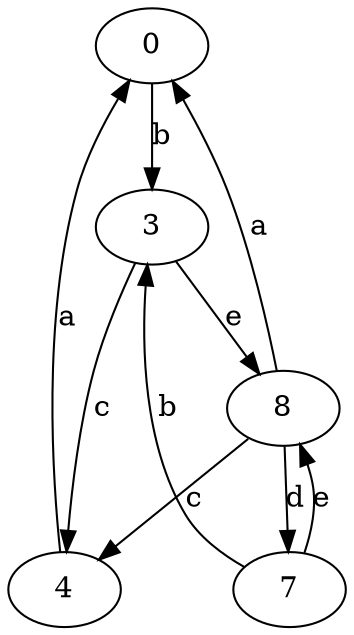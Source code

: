 strict digraph  {
0;
3;
4;
7;
8;
0 -> 3  [label=b];
3 -> 4  [label=c];
3 -> 8  [label=e];
4 -> 0  [label=a];
7 -> 3  [label=b];
7 -> 8  [label=e];
8 -> 0  [label=a];
8 -> 4  [label=c];
8 -> 7  [label=d];
}
